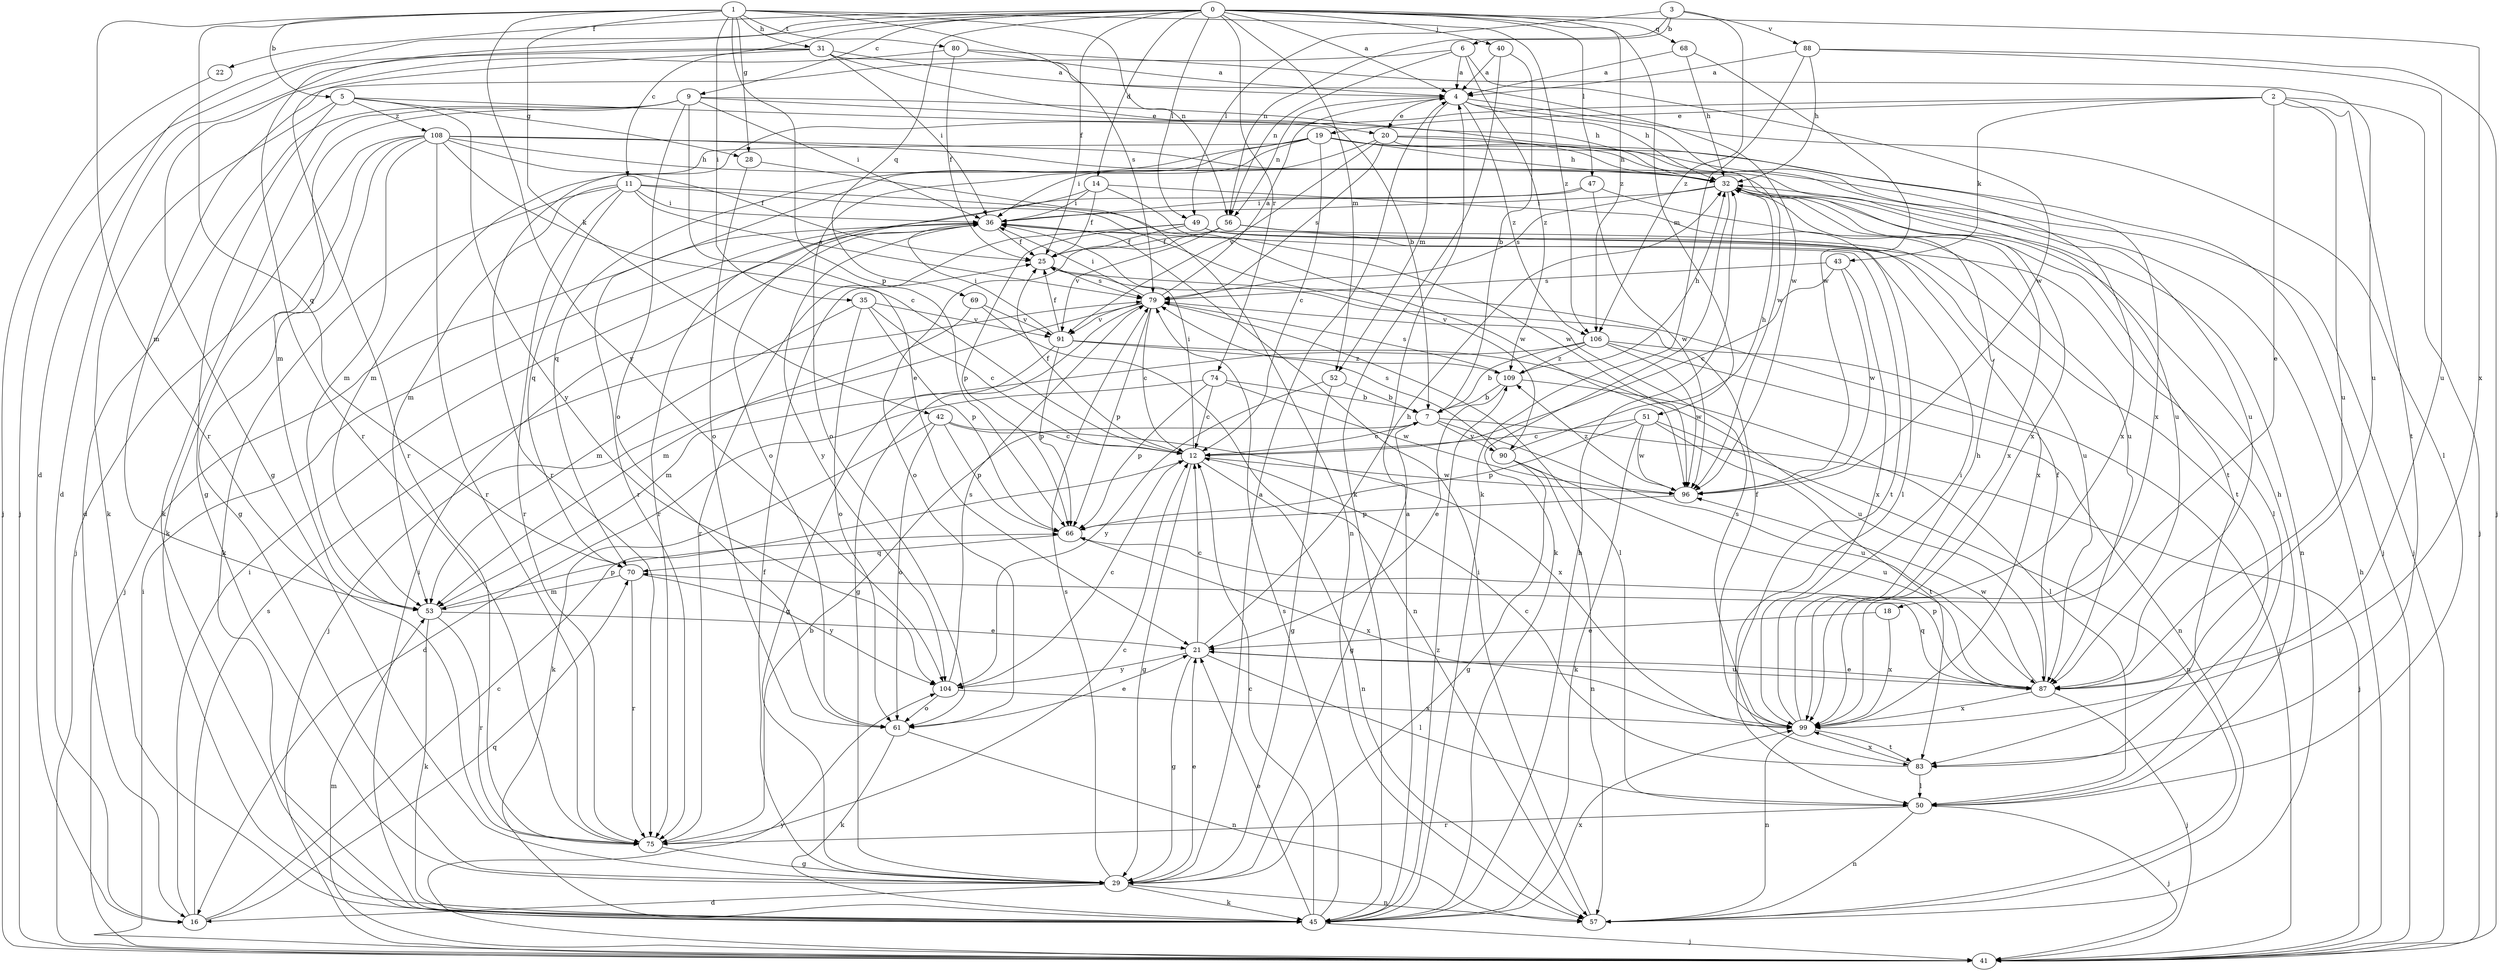 strict digraph  {
0;
1;
2;
3;
4;
5;
6;
7;
9;
11;
12;
14;
16;
18;
19;
20;
21;
22;
25;
28;
29;
31;
32;
35;
36;
40;
41;
42;
43;
45;
47;
49;
50;
51;
52;
53;
56;
57;
61;
66;
68;
69;
70;
74;
75;
79;
80;
83;
87;
88;
90;
91;
96;
99;
104;
106;
108;
109;
0 -> 4  [label=a];
0 -> 9  [label=c];
0 -> 11  [label=c];
0 -> 14  [label=d];
0 -> 16  [label=d];
0 -> 22  [label=f];
0 -> 25  [label=f];
0 -> 40  [label=j];
0 -> 47  [label=l];
0 -> 49  [label=l];
0 -> 51  [label=m];
0 -> 52  [label=m];
0 -> 68  [label=q];
0 -> 69  [label=q];
0 -> 74  [label=r];
0 -> 75  [label=r];
0 -> 99  [label=x];
0 -> 106  [label=z];
1 -> 5  [label=b];
1 -> 28  [label=g];
1 -> 31  [label=h];
1 -> 35  [label=i];
1 -> 42  [label=k];
1 -> 56  [label=n];
1 -> 66  [label=p];
1 -> 70  [label=q];
1 -> 75  [label=r];
1 -> 79  [label=s];
1 -> 80  [label=t];
1 -> 104  [label=y];
1 -> 106  [label=z];
2 -> 18  [label=e];
2 -> 19  [label=e];
2 -> 41  [label=j];
2 -> 43  [label=k];
2 -> 75  [label=r];
2 -> 83  [label=t];
2 -> 87  [label=u];
3 -> 6  [label=b];
3 -> 49  [label=l];
3 -> 56  [label=n];
3 -> 88  [label=v];
3 -> 106  [label=z];
4 -> 20  [label=e];
4 -> 32  [label=h];
4 -> 50  [label=l];
4 -> 52  [label=m];
4 -> 56  [label=n];
4 -> 96  [label=w];
4 -> 106  [label=z];
5 -> 28  [label=g];
5 -> 29  [label=g];
5 -> 45  [label=k];
5 -> 99  [label=x];
5 -> 104  [label=y];
5 -> 108  [label=z];
6 -> 4  [label=a];
6 -> 53  [label=m];
6 -> 56  [label=n];
6 -> 96  [label=w];
6 -> 109  [label=z];
7 -> 12  [label=c];
7 -> 29  [label=g];
7 -> 41  [label=j];
7 -> 87  [label=u];
7 -> 90  [label=v];
9 -> 16  [label=d];
9 -> 20  [label=e];
9 -> 21  [label=e];
9 -> 32  [label=h];
9 -> 36  [label=i];
9 -> 45  [label=k];
9 -> 53  [label=m];
9 -> 61  [label=o];
11 -> 36  [label=i];
11 -> 45  [label=k];
11 -> 53  [label=m];
11 -> 70  [label=q];
11 -> 75  [label=r];
11 -> 79  [label=s];
11 -> 90  [label=v];
11 -> 96  [label=w];
12 -> 25  [label=f];
12 -> 29  [label=g];
12 -> 36  [label=i];
12 -> 57  [label=n];
12 -> 96  [label=w];
14 -> 25  [label=f];
14 -> 36  [label=i];
14 -> 50  [label=l];
14 -> 61  [label=o];
14 -> 96  [label=w];
16 -> 12  [label=c];
16 -> 36  [label=i];
16 -> 70  [label=q];
16 -> 79  [label=s];
18 -> 21  [label=e];
18 -> 99  [label=x];
19 -> 12  [label=c];
19 -> 32  [label=h];
19 -> 41  [label=j];
19 -> 53  [label=m];
19 -> 61  [label=o];
19 -> 70  [label=q];
19 -> 75  [label=r];
19 -> 87  [label=u];
20 -> 32  [label=h];
20 -> 36  [label=i];
20 -> 41  [label=j];
20 -> 79  [label=s];
20 -> 91  [label=v];
20 -> 99  [label=x];
21 -> 12  [label=c];
21 -> 29  [label=g];
21 -> 32  [label=h];
21 -> 50  [label=l];
21 -> 87  [label=u];
21 -> 104  [label=y];
22 -> 41  [label=j];
25 -> 79  [label=s];
28 -> 57  [label=n];
28 -> 61  [label=o];
29 -> 4  [label=a];
29 -> 16  [label=d];
29 -> 21  [label=e];
29 -> 25  [label=f];
29 -> 45  [label=k];
29 -> 57  [label=n];
29 -> 79  [label=s];
31 -> 4  [label=a];
31 -> 7  [label=b];
31 -> 16  [label=d];
31 -> 36  [label=i];
31 -> 41  [label=j];
31 -> 75  [label=r];
31 -> 96  [label=w];
32 -> 36  [label=i];
32 -> 45  [label=k];
32 -> 57  [label=n];
32 -> 79  [label=s];
32 -> 83  [label=t];
32 -> 99  [label=x];
35 -> 12  [label=c];
35 -> 53  [label=m];
35 -> 61  [label=o];
35 -> 66  [label=p];
35 -> 91  [label=v];
36 -> 25  [label=f];
36 -> 41  [label=j];
36 -> 83  [label=t];
36 -> 104  [label=y];
40 -> 4  [label=a];
40 -> 7  [label=b];
40 -> 45  [label=k];
41 -> 32  [label=h];
41 -> 36  [label=i];
41 -> 53  [label=m];
41 -> 104  [label=y];
42 -> 12  [label=c];
42 -> 45  [label=k];
42 -> 61  [label=o];
42 -> 66  [label=p];
42 -> 99  [label=x];
43 -> 12  [label=c];
43 -> 79  [label=s];
43 -> 96  [label=w];
43 -> 99  [label=x];
45 -> 4  [label=a];
45 -> 12  [label=c];
45 -> 21  [label=e];
45 -> 32  [label=h];
45 -> 36  [label=i];
45 -> 41  [label=j];
45 -> 79  [label=s];
45 -> 99  [label=x];
45 -> 109  [label=z];
47 -> 36  [label=i];
47 -> 75  [label=r];
47 -> 87  [label=u];
47 -> 96  [label=w];
49 -> 25  [label=f];
49 -> 50  [label=l];
49 -> 66  [label=p];
49 -> 75  [label=r];
49 -> 87  [label=u];
50 -> 32  [label=h];
50 -> 41  [label=j];
50 -> 57  [label=n];
50 -> 75  [label=r];
51 -> 12  [label=c];
51 -> 45  [label=k];
51 -> 57  [label=n];
51 -> 66  [label=p];
51 -> 83  [label=t];
51 -> 96  [label=w];
52 -> 7  [label=b];
52 -> 29  [label=g];
52 -> 104  [label=y];
53 -> 21  [label=e];
53 -> 45  [label=k];
53 -> 66  [label=p];
53 -> 75  [label=r];
56 -> 25  [label=f];
56 -> 61  [label=o];
56 -> 83  [label=t];
56 -> 91  [label=v];
56 -> 99  [label=x];
57 -> 36  [label=i];
61 -> 21  [label=e];
61 -> 45  [label=k];
61 -> 57  [label=n];
66 -> 70  [label=q];
66 -> 99  [label=x];
68 -> 4  [label=a];
68 -> 32  [label=h];
68 -> 96  [label=w];
69 -> 53  [label=m];
69 -> 57  [label=n];
69 -> 91  [label=v];
70 -> 53  [label=m];
70 -> 75  [label=r];
70 -> 104  [label=y];
74 -> 7  [label=b];
74 -> 12  [label=c];
74 -> 16  [label=d];
74 -> 66  [label=p];
74 -> 96  [label=w];
75 -> 7  [label=b];
75 -> 12  [label=c];
75 -> 29  [label=g];
79 -> 4  [label=a];
79 -> 12  [label=c];
79 -> 29  [label=g];
79 -> 36  [label=i];
79 -> 41  [label=j];
79 -> 50  [label=l];
79 -> 66  [label=p];
79 -> 91  [label=v];
80 -> 4  [label=a];
80 -> 25  [label=f];
80 -> 29  [label=g];
80 -> 87  [label=u];
83 -> 12  [label=c];
83 -> 50  [label=l];
83 -> 99  [label=x];
87 -> 21  [label=e];
87 -> 25  [label=f];
87 -> 41  [label=j];
87 -> 66  [label=p];
87 -> 70  [label=q];
87 -> 96  [label=w];
87 -> 99  [label=x];
88 -> 4  [label=a];
88 -> 32  [label=h];
88 -> 41  [label=j];
88 -> 45  [label=k];
88 -> 87  [label=u];
90 -> 29  [label=g];
90 -> 32  [label=h];
90 -> 57  [label=n];
90 -> 79  [label=s];
90 -> 87  [label=u];
91 -> 25  [label=f];
91 -> 29  [label=g];
91 -> 36  [label=i];
91 -> 66  [label=p];
91 -> 87  [label=u];
91 -> 109  [label=z];
96 -> 66  [label=p];
96 -> 109  [label=z];
99 -> 25  [label=f];
99 -> 32  [label=h];
99 -> 36  [label=i];
99 -> 57  [label=n];
99 -> 79  [label=s];
99 -> 83  [label=t];
104 -> 12  [label=c];
104 -> 61  [label=o];
104 -> 79  [label=s];
104 -> 99  [label=x];
106 -> 7  [label=b];
106 -> 41  [label=j];
106 -> 53  [label=m];
106 -> 57  [label=n];
106 -> 96  [label=w];
106 -> 109  [label=z];
108 -> 12  [label=c];
108 -> 25  [label=f];
108 -> 29  [label=g];
108 -> 32  [label=h];
108 -> 41  [label=j];
108 -> 45  [label=k];
108 -> 53  [label=m];
108 -> 75  [label=r];
108 -> 87  [label=u];
108 -> 99  [label=x];
109 -> 7  [label=b];
109 -> 21  [label=e];
109 -> 32  [label=h];
109 -> 50  [label=l];
109 -> 79  [label=s];
}
